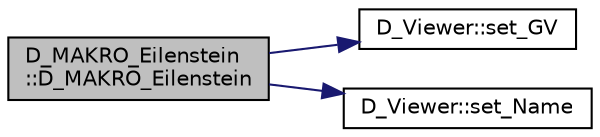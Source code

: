 digraph "D_MAKRO_Eilenstein::D_MAKRO_Eilenstein"
{
 // LATEX_PDF_SIZE
  edge [fontname="Helvetica",fontsize="10",labelfontname="Helvetica",labelfontsize="10"];
  node [fontname="Helvetica",fontsize="10",shape=record];
  rankdir="LR";
  Node1 [label="D_MAKRO_Eilenstein\l::D_MAKRO_Eilenstein",height=0.2,width=0.4,color="black", fillcolor="grey75", style="filled", fontcolor="black",tooltip=" "];
  Node1 -> Node2 [color="midnightblue",fontsize="10",style="solid"];
  Node2 [label="D_Viewer::set_GV",height=0.2,width=0.4,color="black", fillcolor="white", style="filled",URL="$class_d___viewer.html#a0a82b73c52432db9a5bf4242ea5466fe",tooltip=" "];
  Node1 -> Node3 [color="midnightblue",fontsize="10",style="solid"];
  Node3 [label="D_Viewer::set_Name",height=0.2,width=0.4,color="black", fillcolor="white", style="filled",URL="$class_d___viewer.html#a4d58ecd31d268ded51dcfa8c53416b78",tooltip=" "];
}
